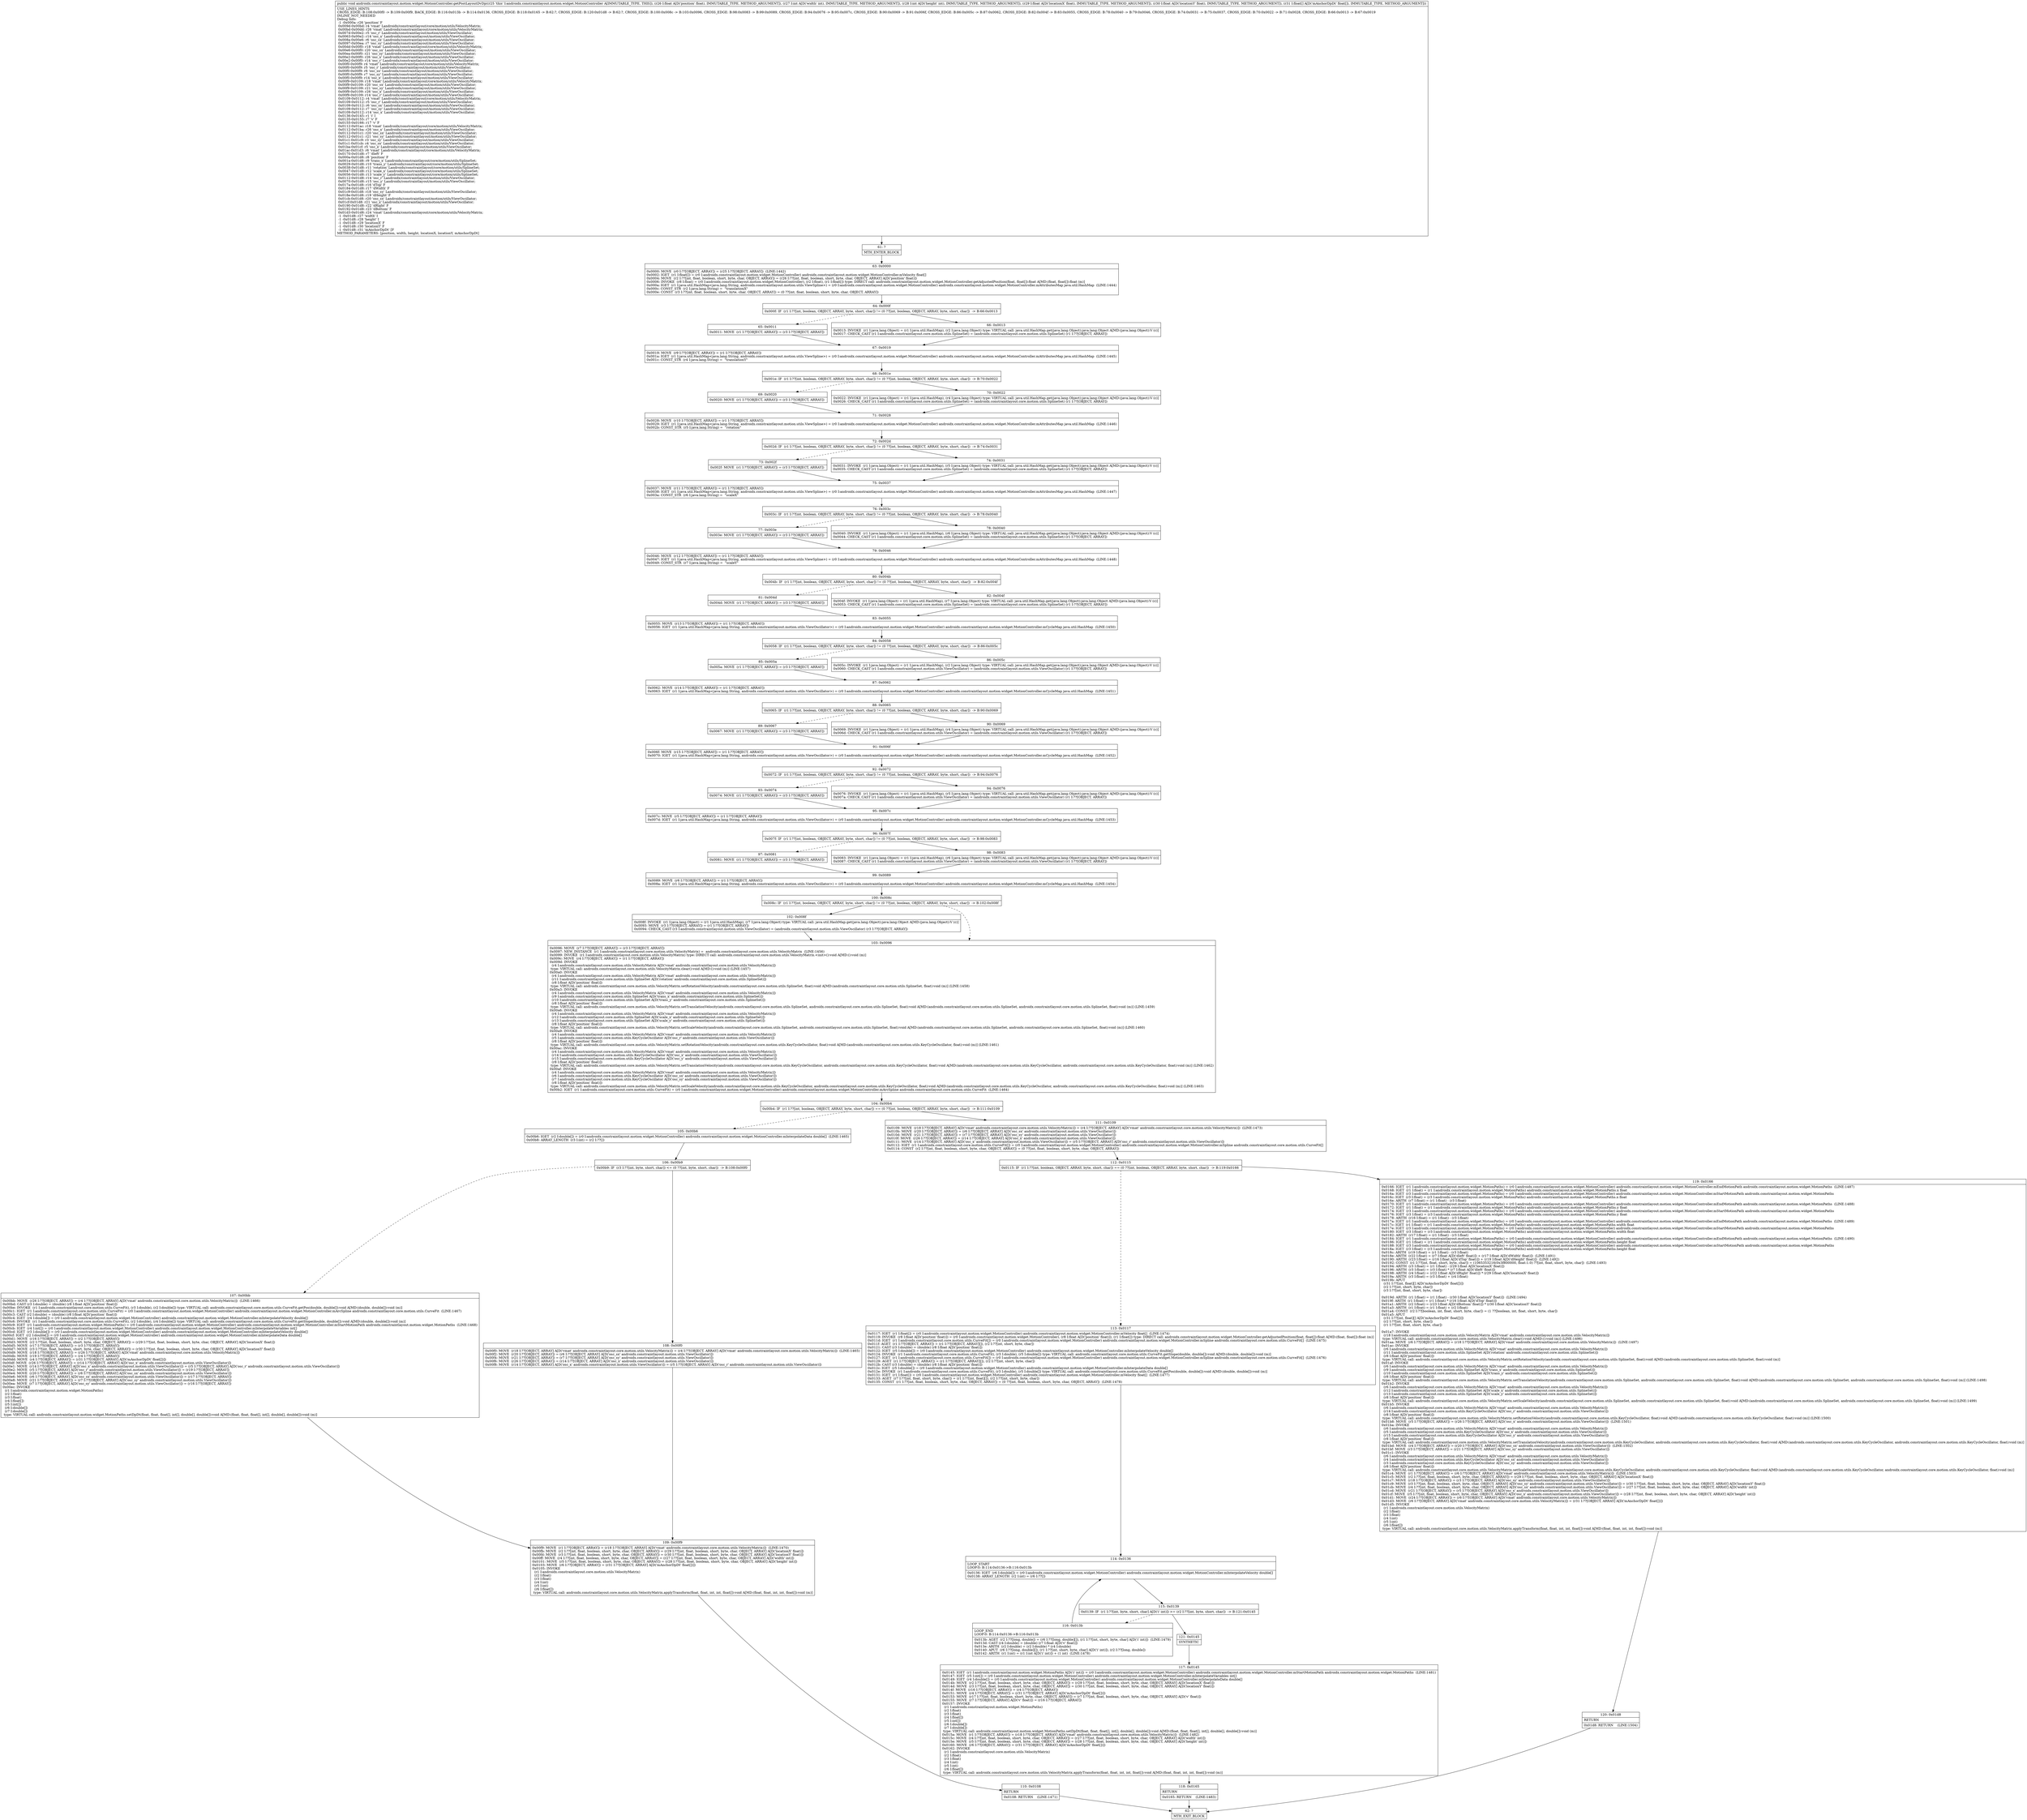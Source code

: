 digraph "CFG forandroidx.constraintlayout.motion.widget.MotionController.getPostLayoutDvDp(FIIFF[F)V" {
Node_61 [shape=record,label="{61\:\ ?|MTH_ENTER_BLOCK\l}"];
Node_63 [shape=record,label="{63\:\ 0x0000|0x0000: MOVE  (r0 I:??[OBJECT, ARRAY]) = (r25 I:??[OBJECT, ARRAY])  (LINE:1442)\l0x0002: IGET  (r1 I:float[]) = (r0 I:androidx.constraintlayout.motion.widget.MotionController) androidx.constraintlayout.motion.widget.MotionController.mVelocity float[] \l0x0004: MOVE  (r2 I:??[int, float, boolean, short, byte, char, OBJECT, ARRAY]) = (r26 I:??[int, float, boolean, short, byte, char, OBJECT, ARRAY] A[D('position' float)]) \l0x0006: INVOKE  (r8 I:float) = (r0 I:androidx.constraintlayout.motion.widget.MotionController), (r2 I:float), (r1 I:float[]) type: DIRECT call: androidx.constraintlayout.motion.widget.MotionController.getAdjustedPosition(float, float[]):float A[MD:(float, float[]):float (m)]\l0x000a: IGET  (r1 I:java.util.HashMap\<java.lang.String, androidx.constraintlayout.motion.utils.ViewSpline\>) = (r0 I:androidx.constraintlayout.motion.widget.MotionController) androidx.constraintlayout.motion.widget.MotionController.mAttributesMap java.util.HashMap  (LINE:1444)\l0x000c: CONST_STR  (r2 I:java.lang.String) =  \"translationX\" \l0x000e: CONST  (r3 I:??[int, float, boolean, short, byte, char, OBJECT, ARRAY]) = (0 ??[int, float, boolean, short, byte, char, OBJECT, ARRAY]) \l}"];
Node_64 [shape=record,label="{64\:\ 0x000f|0x000f: IF  (r1 I:??[int, boolean, OBJECT, ARRAY, byte, short, char]) != (0 ??[int, boolean, OBJECT, ARRAY, byte, short, char])  \-\> B:66:0x0013 \l}"];
Node_65 [shape=record,label="{65\:\ 0x0011|0x0011: MOVE  (r1 I:??[OBJECT, ARRAY]) = (r3 I:??[OBJECT, ARRAY]) \l}"];
Node_67 [shape=record,label="{67\:\ 0x0019|0x0019: MOVE  (r9 I:??[OBJECT, ARRAY]) = (r1 I:??[OBJECT, ARRAY]) \l0x001a: IGET  (r1 I:java.util.HashMap\<java.lang.String, androidx.constraintlayout.motion.utils.ViewSpline\>) = (r0 I:androidx.constraintlayout.motion.widget.MotionController) androidx.constraintlayout.motion.widget.MotionController.mAttributesMap java.util.HashMap  (LINE:1445)\l0x001c: CONST_STR  (r4 I:java.lang.String) =  \"translationY\" \l}"];
Node_68 [shape=record,label="{68\:\ 0x001e|0x001e: IF  (r1 I:??[int, boolean, OBJECT, ARRAY, byte, short, char]) != (0 ??[int, boolean, OBJECT, ARRAY, byte, short, char])  \-\> B:70:0x0022 \l}"];
Node_69 [shape=record,label="{69\:\ 0x0020|0x0020: MOVE  (r1 I:??[OBJECT, ARRAY]) = (r3 I:??[OBJECT, ARRAY]) \l}"];
Node_71 [shape=record,label="{71\:\ 0x0028|0x0028: MOVE  (r10 I:??[OBJECT, ARRAY]) = (r1 I:??[OBJECT, ARRAY]) \l0x0029: IGET  (r1 I:java.util.HashMap\<java.lang.String, androidx.constraintlayout.motion.utils.ViewSpline\>) = (r0 I:androidx.constraintlayout.motion.widget.MotionController) androidx.constraintlayout.motion.widget.MotionController.mAttributesMap java.util.HashMap  (LINE:1446)\l0x002b: CONST_STR  (r5 I:java.lang.String) =  \"rotation\" \l}"];
Node_72 [shape=record,label="{72\:\ 0x002d|0x002d: IF  (r1 I:??[int, boolean, OBJECT, ARRAY, byte, short, char]) != (0 ??[int, boolean, OBJECT, ARRAY, byte, short, char])  \-\> B:74:0x0031 \l}"];
Node_73 [shape=record,label="{73\:\ 0x002f|0x002f: MOVE  (r1 I:??[OBJECT, ARRAY]) = (r3 I:??[OBJECT, ARRAY]) \l}"];
Node_75 [shape=record,label="{75\:\ 0x0037|0x0037: MOVE  (r11 I:??[OBJECT, ARRAY]) = (r1 I:??[OBJECT, ARRAY]) \l0x0038: IGET  (r1 I:java.util.HashMap\<java.lang.String, androidx.constraintlayout.motion.utils.ViewSpline\>) = (r0 I:androidx.constraintlayout.motion.widget.MotionController) androidx.constraintlayout.motion.widget.MotionController.mAttributesMap java.util.HashMap  (LINE:1447)\l0x003a: CONST_STR  (r6 I:java.lang.String) =  \"scaleX\" \l}"];
Node_76 [shape=record,label="{76\:\ 0x003c|0x003c: IF  (r1 I:??[int, boolean, OBJECT, ARRAY, byte, short, char]) != (0 ??[int, boolean, OBJECT, ARRAY, byte, short, char])  \-\> B:78:0x0040 \l}"];
Node_77 [shape=record,label="{77\:\ 0x003e|0x003e: MOVE  (r1 I:??[OBJECT, ARRAY]) = (r3 I:??[OBJECT, ARRAY]) \l}"];
Node_79 [shape=record,label="{79\:\ 0x0046|0x0046: MOVE  (r12 I:??[OBJECT, ARRAY]) = (r1 I:??[OBJECT, ARRAY]) \l0x0047: IGET  (r1 I:java.util.HashMap\<java.lang.String, androidx.constraintlayout.motion.utils.ViewSpline\>) = (r0 I:androidx.constraintlayout.motion.widget.MotionController) androidx.constraintlayout.motion.widget.MotionController.mAttributesMap java.util.HashMap  (LINE:1448)\l0x0049: CONST_STR  (r7 I:java.lang.String) =  \"scaleY\" \l}"];
Node_80 [shape=record,label="{80\:\ 0x004b|0x004b: IF  (r1 I:??[int, boolean, OBJECT, ARRAY, byte, short, char]) != (0 ??[int, boolean, OBJECT, ARRAY, byte, short, char])  \-\> B:82:0x004f \l}"];
Node_81 [shape=record,label="{81\:\ 0x004d|0x004d: MOVE  (r1 I:??[OBJECT, ARRAY]) = (r3 I:??[OBJECT, ARRAY]) \l}"];
Node_83 [shape=record,label="{83\:\ 0x0055|0x0055: MOVE  (r13 I:??[OBJECT, ARRAY]) = (r1 I:??[OBJECT, ARRAY]) \l0x0056: IGET  (r1 I:java.util.HashMap\<java.lang.String, androidx.constraintlayout.motion.utils.ViewOscillator\>) = (r0 I:androidx.constraintlayout.motion.widget.MotionController) androidx.constraintlayout.motion.widget.MotionController.mCycleMap java.util.HashMap  (LINE:1450)\l}"];
Node_84 [shape=record,label="{84\:\ 0x0058|0x0058: IF  (r1 I:??[int, boolean, OBJECT, ARRAY, byte, short, char]) != (0 ??[int, boolean, OBJECT, ARRAY, byte, short, char])  \-\> B:86:0x005c \l}"];
Node_85 [shape=record,label="{85\:\ 0x005a|0x005a: MOVE  (r1 I:??[OBJECT, ARRAY]) = (r3 I:??[OBJECT, ARRAY]) \l}"];
Node_87 [shape=record,label="{87\:\ 0x0062|0x0062: MOVE  (r14 I:??[OBJECT, ARRAY]) = (r1 I:??[OBJECT, ARRAY]) \l0x0063: IGET  (r1 I:java.util.HashMap\<java.lang.String, androidx.constraintlayout.motion.utils.ViewOscillator\>) = (r0 I:androidx.constraintlayout.motion.widget.MotionController) androidx.constraintlayout.motion.widget.MotionController.mCycleMap java.util.HashMap  (LINE:1451)\l}"];
Node_88 [shape=record,label="{88\:\ 0x0065|0x0065: IF  (r1 I:??[int, boolean, OBJECT, ARRAY, byte, short, char]) != (0 ??[int, boolean, OBJECT, ARRAY, byte, short, char])  \-\> B:90:0x0069 \l}"];
Node_89 [shape=record,label="{89\:\ 0x0067|0x0067: MOVE  (r1 I:??[OBJECT, ARRAY]) = (r3 I:??[OBJECT, ARRAY]) \l}"];
Node_91 [shape=record,label="{91\:\ 0x006f|0x006f: MOVE  (r15 I:??[OBJECT, ARRAY]) = (r1 I:??[OBJECT, ARRAY]) \l0x0070: IGET  (r1 I:java.util.HashMap\<java.lang.String, androidx.constraintlayout.motion.utils.ViewOscillator\>) = (r0 I:androidx.constraintlayout.motion.widget.MotionController) androidx.constraintlayout.motion.widget.MotionController.mCycleMap java.util.HashMap  (LINE:1452)\l}"];
Node_92 [shape=record,label="{92\:\ 0x0072|0x0072: IF  (r1 I:??[int, boolean, OBJECT, ARRAY, byte, short, char]) != (0 ??[int, boolean, OBJECT, ARRAY, byte, short, char])  \-\> B:94:0x0076 \l}"];
Node_93 [shape=record,label="{93\:\ 0x0074|0x0074: MOVE  (r1 I:??[OBJECT, ARRAY]) = (r3 I:??[OBJECT, ARRAY]) \l}"];
Node_95 [shape=record,label="{95\:\ 0x007c|0x007c: MOVE  (r5 I:??[OBJECT, ARRAY]) = (r1 I:??[OBJECT, ARRAY]) \l0x007d: IGET  (r1 I:java.util.HashMap\<java.lang.String, androidx.constraintlayout.motion.utils.ViewOscillator\>) = (r0 I:androidx.constraintlayout.motion.widget.MotionController) androidx.constraintlayout.motion.widget.MotionController.mCycleMap java.util.HashMap  (LINE:1453)\l}"];
Node_96 [shape=record,label="{96\:\ 0x007f|0x007f: IF  (r1 I:??[int, boolean, OBJECT, ARRAY, byte, short, char]) != (0 ??[int, boolean, OBJECT, ARRAY, byte, short, char])  \-\> B:98:0x0083 \l}"];
Node_97 [shape=record,label="{97\:\ 0x0081|0x0081: MOVE  (r1 I:??[OBJECT, ARRAY]) = (r3 I:??[OBJECT, ARRAY]) \l}"];
Node_99 [shape=record,label="{99\:\ 0x0089|0x0089: MOVE  (r6 I:??[OBJECT, ARRAY]) = (r1 I:??[OBJECT, ARRAY]) \l0x008a: IGET  (r1 I:java.util.HashMap\<java.lang.String, androidx.constraintlayout.motion.utils.ViewOscillator\>) = (r0 I:androidx.constraintlayout.motion.widget.MotionController) androidx.constraintlayout.motion.widget.MotionController.mCycleMap java.util.HashMap  (LINE:1454)\l}"];
Node_100 [shape=record,label="{100\:\ 0x008c|0x008c: IF  (r1 I:??[int, boolean, OBJECT, ARRAY, byte, short, char]) != (0 ??[int, boolean, OBJECT, ARRAY, byte, short, char])  \-\> B:102:0x008f \l}"];
Node_102 [shape=record,label="{102\:\ 0x008f|0x008f: INVOKE  (r1 I:java.lang.Object) = (r1 I:java.util.HashMap), (r7 I:java.lang.Object) type: VIRTUAL call: java.util.HashMap.get(java.lang.Object):java.lang.Object A[MD:(java.lang.Object):V (c)]\l0x0093: MOVE  (r3 I:??[OBJECT, ARRAY]) = (r1 I:??[OBJECT, ARRAY]) \l0x0094: CHECK_CAST (r3 I:androidx.constraintlayout.motion.utils.ViewOscillator) = (androidx.constraintlayout.motion.utils.ViewOscillator) (r3 I:??[OBJECT, ARRAY]) \l}"];
Node_103 [shape=record,label="{103\:\ 0x0096|0x0096: MOVE  (r7 I:??[OBJECT, ARRAY]) = (r3 I:??[OBJECT, ARRAY]) \l0x0097: NEW_INSTANCE  (r1 I:androidx.constraintlayout.core.motion.utils.VelocityMatrix) =  androidx.constraintlayout.core.motion.utils.VelocityMatrix  (LINE:1456)\l0x0099: INVOKE  (r1 I:androidx.constraintlayout.core.motion.utils.VelocityMatrix) type: DIRECT call: androidx.constraintlayout.core.motion.utils.VelocityMatrix.\<init\>():void A[MD:():void (m)]\l0x009c: MOVE  (r4 I:??[OBJECT, ARRAY]) = (r1 I:??[OBJECT, ARRAY]) \l0x009d: INVOKE  \l  (r4 I:androidx.constraintlayout.core.motion.utils.VelocityMatrix A[D('vmat' androidx.constraintlayout.core.motion.utils.VelocityMatrix)])\l type: VIRTUAL call: androidx.constraintlayout.core.motion.utils.VelocityMatrix.clear():void A[MD:():void (m)] (LINE:1457)\l0x00a0: INVOKE  \l  (r4 I:androidx.constraintlayout.core.motion.utils.VelocityMatrix A[D('vmat' androidx.constraintlayout.core.motion.utils.VelocityMatrix)])\l  (r11 I:androidx.constraintlayout.core.motion.utils.SplineSet A[D('rotation' androidx.constraintlayout.core.motion.utils.SplineSet)])\l  (r8 I:float A[D('position' float)])\l type: VIRTUAL call: androidx.constraintlayout.core.motion.utils.VelocityMatrix.setRotationVelocity(androidx.constraintlayout.core.motion.utils.SplineSet, float):void A[MD:(androidx.constraintlayout.core.motion.utils.SplineSet, float):void (m)] (LINE:1458)\l0x00a3: INVOKE  \l  (r4 I:androidx.constraintlayout.core.motion.utils.VelocityMatrix A[D('vmat' androidx.constraintlayout.core.motion.utils.VelocityMatrix)])\l  (r9 I:androidx.constraintlayout.core.motion.utils.SplineSet A[D('trans_x' androidx.constraintlayout.core.motion.utils.SplineSet)])\l  (r10 I:androidx.constraintlayout.core.motion.utils.SplineSet A[D('trans_y' androidx.constraintlayout.core.motion.utils.SplineSet)])\l  (r8 I:float A[D('position' float)])\l type: VIRTUAL call: androidx.constraintlayout.core.motion.utils.VelocityMatrix.setTranslationVelocity(androidx.constraintlayout.core.motion.utils.SplineSet, androidx.constraintlayout.core.motion.utils.SplineSet, float):void A[MD:(androidx.constraintlayout.core.motion.utils.SplineSet, androidx.constraintlayout.core.motion.utils.SplineSet, float):void (m)] (LINE:1459)\l0x00a6: INVOKE  \l  (r4 I:androidx.constraintlayout.core.motion.utils.VelocityMatrix A[D('vmat' androidx.constraintlayout.core.motion.utils.VelocityMatrix)])\l  (r12 I:androidx.constraintlayout.core.motion.utils.SplineSet A[D('scale_x' androidx.constraintlayout.core.motion.utils.SplineSet)])\l  (r13 I:androidx.constraintlayout.core.motion.utils.SplineSet A[D('scale_y' androidx.constraintlayout.core.motion.utils.SplineSet)])\l  (r8 I:float A[D('position' float)])\l type: VIRTUAL call: androidx.constraintlayout.core.motion.utils.VelocityMatrix.setScaleVelocity(androidx.constraintlayout.core.motion.utils.SplineSet, androidx.constraintlayout.core.motion.utils.SplineSet, float):void A[MD:(androidx.constraintlayout.core.motion.utils.SplineSet, androidx.constraintlayout.core.motion.utils.SplineSet, float):void (m)] (LINE:1460)\l0x00a9: INVOKE  \l  (r4 I:androidx.constraintlayout.core.motion.utils.VelocityMatrix A[D('vmat' androidx.constraintlayout.core.motion.utils.VelocityMatrix)])\l  (r5 I:androidx.constraintlayout.core.motion.utils.KeyCycleOscillator A[D('osc_r' androidx.constraintlayout.motion.utils.ViewOscillator)])\l  (r8 I:float A[D('position' float)])\l type: VIRTUAL call: androidx.constraintlayout.core.motion.utils.VelocityMatrix.setRotationVelocity(androidx.constraintlayout.core.motion.utils.KeyCycleOscillator, float):void A[MD:(androidx.constraintlayout.core.motion.utils.KeyCycleOscillator, float):void (m)] (LINE:1461)\l0x00ac: INVOKE  \l  (r4 I:androidx.constraintlayout.core.motion.utils.VelocityMatrix A[D('vmat' androidx.constraintlayout.core.motion.utils.VelocityMatrix)])\l  (r14 I:androidx.constraintlayout.core.motion.utils.KeyCycleOscillator A[D('osc_x' androidx.constraintlayout.motion.utils.ViewOscillator)])\l  (r15 I:androidx.constraintlayout.core.motion.utils.KeyCycleOscillator A[D('osc_y' androidx.constraintlayout.motion.utils.ViewOscillator)])\l  (r8 I:float A[D('position' float)])\l type: VIRTUAL call: androidx.constraintlayout.core.motion.utils.VelocityMatrix.setTranslationVelocity(androidx.constraintlayout.core.motion.utils.KeyCycleOscillator, androidx.constraintlayout.core.motion.utils.KeyCycleOscillator, float):void A[MD:(androidx.constraintlayout.core.motion.utils.KeyCycleOscillator, androidx.constraintlayout.core.motion.utils.KeyCycleOscillator, float):void (m)] (LINE:1462)\l0x00af: INVOKE  \l  (r4 I:androidx.constraintlayout.core.motion.utils.VelocityMatrix A[D('vmat' androidx.constraintlayout.core.motion.utils.VelocityMatrix)])\l  (r6 I:androidx.constraintlayout.core.motion.utils.KeyCycleOscillator A[D('osc_sx' androidx.constraintlayout.motion.utils.ViewOscillator)])\l  (r7 I:androidx.constraintlayout.core.motion.utils.KeyCycleOscillator A[D('osc_sy' androidx.constraintlayout.motion.utils.ViewOscillator)])\l  (r8 I:float A[D('position' float)])\l type: VIRTUAL call: androidx.constraintlayout.core.motion.utils.VelocityMatrix.setScaleVelocity(androidx.constraintlayout.core.motion.utils.KeyCycleOscillator, androidx.constraintlayout.core.motion.utils.KeyCycleOscillator, float):void A[MD:(androidx.constraintlayout.core.motion.utils.KeyCycleOscillator, androidx.constraintlayout.core.motion.utils.KeyCycleOscillator, float):void (m)] (LINE:1463)\l0x00b2: IGET  (r1 I:androidx.constraintlayout.core.motion.utils.CurveFit) = (r0 I:androidx.constraintlayout.motion.widget.MotionController) androidx.constraintlayout.motion.widget.MotionController.mArcSpline androidx.constraintlayout.core.motion.utils.CurveFit  (LINE:1464)\l}"];
Node_104 [shape=record,label="{104\:\ 0x00b4|0x00b4: IF  (r1 I:??[int, boolean, OBJECT, ARRAY, byte, short, char]) == (0 ??[int, boolean, OBJECT, ARRAY, byte, short, char])  \-\> B:111:0x0109 \l}"];
Node_105 [shape=record,label="{105\:\ 0x00b6|0x00b6: IGET  (r2 I:double[]) = (r0 I:androidx.constraintlayout.motion.widget.MotionController) androidx.constraintlayout.motion.widget.MotionController.mInterpolateData double[]  (LINE:1465)\l0x00b8: ARRAY_LENGTH  (r3 I:int) = (r2 I:??[]) \l}"];
Node_106 [shape=record,label="{106\:\ 0x00b9|0x00b9: IF  (r3 I:??[int, byte, short, char]) \<= (0 ??[int, byte, short, char])  \-\> B:108:0x00f0 \l}"];
Node_107 [shape=record,label="{107\:\ 0x00bb|0x00bb: MOVE  (r26 I:??[OBJECT, ARRAY]) = (r4 I:??[OBJECT, ARRAY] A[D('vmat' androidx.constraintlayout.core.motion.utils.VelocityMatrix)])  (LINE:1466)\l0x00bd: CAST (r3 I:double) = (double) (r8 I:float A[D('position' float)]) \l0x00be: INVOKE  (r1 I:androidx.constraintlayout.core.motion.utils.CurveFit), (r3 I:double), (r2 I:double[]) type: VIRTUAL call: androidx.constraintlayout.core.motion.utils.CurveFit.getPos(double, double[]):void A[MD:(double, double[]):void (m)]\l0x00c1: IGET  (r1 I:androidx.constraintlayout.core.motion.utils.CurveFit) = (r0 I:androidx.constraintlayout.motion.widget.MotionController) androidx.constraintlayout.motion.widget.MotionController.mArcSpline androidx.constraintlayout.core.motion.utils.CurveFit  (LINE:1467)\l0x00c3: CAST (r2 I:double) = (double) (r8 I:float A[D('position' float)]) \l0x00c4: IGET  (r4 I:double[]) = (r0 I:androidx.constraintlayout.motion.widget.MotionController) androidx.constraintlayout.motion.widget.MotionController.mInterpolateVelocity double[] \l0x00c6: INVOKE  (r1 I:androidx.constraintlayout.core.motion.utils.CurveFit), (r2 I:double), (r4 I:double[]) type: VIRTUAL call: androidx.constraintlayout.core.motion.utils.CurveFit.getSlope(double, double[]):void A[MD:(double, double[]):void (m)]\l0x00c9: IGET  (r1 I:androidx.constraintlayout.motion.widget.MotionPaths) = (r0 I:androidx.constraintlayout.motion.widget.MotionController) androidx.constraintlayout.motion.widget.MotionController.mStartMotionPath androidx.constraintlayout.motion.widget.MotionPaths  (LINE:1468)\l0x00cb: IGET  (r4 I:int[]) = (r0 I:androidx.constraintlayout.motion.widget.MotionController) androidx.constraintlayout.motion.widget.MotionController.mInterpolateVariables int[] \l0x00cd: IGET  (r3 I:double[]) = (r0 I:androidx.constraintlayout.motion.widget.MotionController) androidx.constraintlayout.motion.widget.MotionController.mInterpolateVelocity double[] \l0x00cf: IGET  (r2 I:double[]) = (r0 I:androidx.constraintlayout.motion.widget.MotionController) androidx.constraintlayout.motion.widget.MotionController.mInterpolateData double[] \l0x00d1: MOVE  (r16 I:??[OBJECT, ARRAY]) = (r2 I:??[OBJECT, ARRAY]) \l0x00d3: MOVE  (r2 I:??[int, float, boolean, short, byte, char, OBJECT, ARRAY]) = (r29 I:??[int, float, boolean, short, byte, char, OBJECT, ARRAY] A[D('locationX' float)]) \l0x00d5: MOVE  (r17 I:??[OBJECT, ARRAY]) = (r3 I:??[OBJECT, ARRAY]) \l0x00d7: MOVE  (r3 I:??[int, float, boolean, short, byte, char, OBJECT, ARRAY]) = (r30 I:??[int, float, boolean, short, byte, char, OBJECT, ARRAY] A[D('locationY' float)]) \l0x00d9: MOVE  (r18 I:??[OBJECT, ARRAY]) = (r26 I:??[OBJECT, ARRAY] A[D('vmat' androidx.constraintlayout.core.motion.utils.VelocityMatrix)]) \l0x00db: MOVE  (r19 I:??[OBJECT, ARRAY]) = (r4 I:??[OBJECT, ARRAY]) \l0x00dd: MOVE  (r4 I:??[OBJECT, ARRAY]) = (r31 I:??[OBJECT, ARRAY] A[D('mAnchorDpDt' float[])]) \l0x00df: MOVE  (r26 I:??[OBJECT, ARRAY]) = (r14 I:??[OBJECT, ARRAY] A[D('osc_x' androidx.constraintlayout.motion.utils.ViewOscillator)]) \l0x00e1: MOVE  (r14 I:??[OBJECT, ARRAY] A[D('osc_x' androidx.constraintlayout.motion.utils.ViewOscillator)]) = (r5 I:??[OBJECT, ARRAY] A[D('osc_r' androidx.constraintlayout.motion.utils.ViewOscillator)]) \l0x00e2: MOVE  (r5 I:??[OBJECT, ARRAY] A[D('osc_r' androidx.constraintlayout.motion.utils.ViewOscillator)]) = (r19 I:??[OBJECT, ARRAY]) \l0x00e4: MOVE  (r20 I:??[OBJECT, ARRAY]) = (r6 I:??[OBJECT, ARRAY] A[D('osc_sx' androidx.constraintlayout.motion.utils.ViewOscillator)]) \l0x00e6: MOVE  (r6 I:??[OBJECT, ARRAY] A[D('osc_sx' androidx.constraintlayout.motion.utils.ViewOscillator)]) = (r17 I:??[OBJECT, ARRAY]) \l0x00e8: MOVE  (r21 I:??[OBJECT, ARRAY]) = (r7 I:??[OBJECT, ARRAY] A[D('osc_sy' androidx.constraintlayout.motion.utils.ViewOscillator)]) \l0x00ea: MOVE  (r7 I:??[OBJECT, ARRAY] A[D('osc_sy' androidx.constraintlayout.motion.utils.ViewOscillator)]) = (r16 I:??[OBJECT, ARRAY]) \l0x00ec: INVOKE  \l  (r1 I:androidx.constraintlayout.motion.widget.MotionPaths)\l  (r2 I:float)\l  (r3 I:float)\l  (r4 I:float[])\l  (r5 I:int[])\l  (r6 I:double[])\l  (r7 I:double[])\l type: VIRTUAL call: androidx.constraintlayout.motion.widget.MotionPaths.setDpDt(float, float, float[], int[], double[], double[]):void A[MD:(float, float, float[], int[], double[], double[]):void (m)]\l}"];
Node_109 [shape=record,label="{109\:\ 0x00f9|0x00f9: MOVE  (r1 I:??[OBJECT, ARRAY]) = (r18 I:??[OBJECT, ARRAY] A[D('vmat' androidx.constraintlayout.core.motion.utils.VelocityMatrix)])  (LINE:1470)\l0x00fb: MOVE  (r2 I:??[int, float, boolean, short, byte, char, OBJECT, ARRAY]) = (r29 I:??[int, float, boolean, short, byte, char, OBJECT, ARRAY] A[D('locationX' float)]) \l0x00fd: MOVE  (r3 I:??[int, float, boolean, short, byte, char, OBJECT, ARRAY]) = (r30 I:??[int, float, boolean, short, byte, char, OBJECT, ARRAY] A[D('locationY' float)]) \l0x00ff: MOVE  (r4 I:??[int, float, boolean, short, byte, char, OBJECT, ARRAY]) = (r27 I:??[int, float, boolean, short, byte, char, OBJECT, ARRAY] A[D('width' int)]) \l0x0101: MOVE  (r5 I:??[int, float, boolean, short, byte, char, OBJECT, ARRAY]) = (r28 I:??[int, float, boolean, short, byte, char, OBJECT, ARRAY] A[D('height' int)]) \l0x0103: MOVE  (r6 I:??[OBJECT, ARRAY]) = (r31 I:??[OBJECT, ARRAY] A[D('mAnchorDpDt' float[])]) \l0x0105: INVOKE  \l  (r1 I:androidx.constraintlayout.core.motion.utils.VelocityMatrix)\l  (r2 I:float)\l  (r3 I:float)\l  (r4 I:int)\l  (r5 I:int)\l  (r6 I:float[])\l type: VIRTUAL call: androidx.constraintlayout.core.motion.utils.VelocityMatrix.applyTransform(float, float, int, int, float[]):void A[MD:(float, float, int, int, float[]):void (m)]\l}"];
Node_110 [shape=record,label="{110\:\ 0x0108|RETURN\l|0x0108: RETURN    (LINE:1471)\l}"];
Node_62 [shape=record,label="{62\:\ ?|MTH_EXIT_BLOCK\l}"];
Node_108 [shape=record,label="{108\:\ 0x00f0|0x00f0: MOVE  (r18 I:??[OBJECT, ARRAY] A[D('vmat' androidx.constraintlayout.core.motion.utils.VelocityMatrix)]) = (r4 I:??[OBJECT, ARRAY] A[D('vmat' androidx.constraintlayout.core.motion.utils.VelocityMatrix)])  (LINE:1465)\l0x00f2: MOVE  (r20 I:??[OBJECT, ARRAY]) = (r6 I:??[OBJECT, ARRAY] A[D('osc_sx' androidx.constraintlayout.motion.utils.ViewOscillator)]) \l0x00f4: MOVE  (r21 I:??[OBJECT, ARRAY]) = (r7 I:??[OBJECT, ARRAY] A[D('osc_sy' androidx.constraintlayout.motion.utils.ViewOscillator)]) \l0x00f6: MOVE  (r26 I:??[OBJECT, ARRAY]) = (r14 I:??[OBJECT, ARRAY] A[D('osc_x' androidx.constraintlayout.motion.utils.ViewOscillator)]) \l0x00f8: MOVE  (r14 I:??[OBJECT, ARRAY] A[D('osc_x' androidx.constraintlayout.motion.utils.ViewOscillator)]) = (r5 I:??[OBJECT, ARRAY] A[D('osc_r' androidx.constraintlayout.motion.utils.ViewOscillator)]) \l}"];
Node_111 [shape=record,label="{111\:\ 0x0109|0x0109: MOVE  (r18 I:??[OBJECT, ARRAY] A[D('vmat' androidx.constraintlayout.core.motion.utils.VelocityMatrix)]) = (r4 I:??[OBJECT, ARRAY] A[D('vmat' androidx.constraintlayout.core.motion.utils.VelocityMatrix)])  (LINE:1473)\l0x010b: MOVE  (r20 I:??[OBJECT, ARRAY]) = (r6 I:??[OBJECT, ARRAY] A[D('osc_sx' androidx.constraintlayout.motion.utils.ViewOscillator)]) \l0x010d: MOVE  (r21 I:??[OBJECT, ARRAY]) = (r7 I:??[OBJECT, ARRAY] A[D('osc_sy' androidx.constraintlayout.motion.utils.ViewOscillator)]) \l0x010f: MOVE  (r26 I:??[OBJECT, ARRAY]) = (r14 I:??[OBJECT, ARRAY] A[D('osc_x' androidx.constraintlayout.motion.utils.ViewOscillator)]) \l0x0111: MOVE  (r14 I:??[OBJECT, ARRAY] A[D('osc_x' androidx.constraintlayout.motion.utils.ViewOscillator)]) = (r5 I:??[OBJECT, ARRAY] A[D('osc_r' androidx.constraintlayout.motion.utils.ViewOscillator)]) \l0x0112: IGET  (r1 I:androidx.constraintlayout.core.motion.utils.CurveFit[]) = (r0 I:androidx.constraintlayout.motion.widget.MotionController) androidx.constraintlayout.motion.widget.MotionController.mSpline androidx.constraintlayout.core.motion.utils.CurveFit[] \l0x0114: CONST  (r2 I:??[int, float, boolean, short, byte, char, OBJECT, ARRAY]) = (0 ??[int, float, boolean, short, byte, char, OBJECT, ARRAY]) \l}"];
Node_112 [shape=record,label="{112\:\ 0x0115|0x0115: IF  (r1 I:??[int, boolean, OBJECT, ARRAY, byte, short, char]) == (0 ??[int, boolean, OBJECT, ARRAY, byte, short, char])  \-\> B:119:0x0166 \l}"];
Node_113 [shape=record,label="{113\:\ 0x0117|0x0117: IGET  (r1 I:float[]) = (r0 I:androidx.constraintlayout.motion.widget.MotionController) androidx.constraintlayout.motion.widget.MotionController.mVelocity float[]  (LINE:1474)\l0x0119: INVOKE  (r8 I:float A[D('position' float)]) = (r0 I:androidx.constraintlayout.motion.widget.MotionController), (r8 I:float A[D('position' float)]), (r1 I:float[]) type: DIRECT call: androidx.constraintlayout.motion.widget.MotionController.getAdjustedPosition(float, float[]):float A[MD:(float, float[]):float (m)]\l0x011d: IGET  (r1 I:androidx.constraintlayout.core.motion.utils.CurveFit[]) = (r0 I:androidx.constraintlayout.motion.widget.MotionController) androidx.constraintlayout.motion.widget.MotionController.mSpline androidx.constraintlayout.core.motion.utils.CurveFit[]  (LINE:1475)\l0x011f: AGET  (r1 I:??[OBJECT, ARRAY]) = (r1 I:??[OBJECT, ARRAY][]), (r2 I:??[int, short, byte, char]) \l0x0121: CAST (r3 I:double) = (double) (r8 I:float A[D('position' float)]) \l0x0122: IGET  (r5 I:double[]) = (r0 I:androidx.constraintlayout.motion.widget.MotionController) androidx.constraintlayout.motion.widget.MotionController.mInterpolateVelocity double[] \l0x0124: INVOKE  (r1 I:androidx.constraintlayout.core.motion.utils.CurveFit), (r3 I:double), (r5 I:double[]) type: VIRTUAL call: androidx.constraintlayout.core.motion.utils.CurveFit.getSlope(double, double[]):void A[MD:(double, double[]):void (m)]\l0x0127: IGET  (r1 I:androidx.constraintlayout.core.motion.utils.CurveFit[]) = (r0 I:androidx.constraintlayout.motion.widget.MotionController) androidx.constraintlayout.motion.widget.MotionController.mSpline androidx.constraintlayout.core.motion.utils.CurveFit[]  (LINE:1476)\l0x0129: AGET  (r1 I:??[OBJECT, ARRAY]) = (r1 I:??[OBJECT, ARRAY][]), (r2 I:??[int, short, byte, char]) \l0x012b: CAST (r3 I:double) = (double) (r8 I:float A[D('position' float)]) \l0x012c: IGET  (r5 I:double[]) = (r0 I:androidx.constraintlayout.motion.widget.MotionController) androidx.constraintlayout.motion.widget.MotionController.mInterpolateData double[] \l0x012e: INVOKE  (r1 I:androidx.constraintlayout.core.motion.utils.CurveFit), (r3 I:double), (r5 I:double[]) type: VIRTUAL call: androidx.constraintlayout.core.motion.utils.CurveFit.getPos(double, double[]):void A[MD:(double, double[]):void (m)]\l0x0131: IGET  (r1 I:float[]) = (r0 I:androidx.constraintlayout.motion.widget.MotionController) androidx.constraintlayout.motion.widget.MotionController.mVelocity float[]  (LINE:1477)\l0x0133: AGET  (r7 I:??[int, float, short, byte, char]) = (r1 I:??[int, float][]), (r2 I:??[int, short, byte, char]) \l0x0135: CONST  (r1 I:??[int, float, boolean, short, byte, char, OBJECT, ARRAY]) = (0 ??[int, float, boolean, short, byte, char, OBJECT, ARRAY])  (LINE:1478)\l}"];
Node_114 [shape=record,label="{114\:\ 0x0136|LOOP_START\lLOOP:0: B:114:0x0136\-\>B:116:0x013b\l|0x0136: IGET  (r6 I:double[]) = (r0 I:androidx.constraintlayout.motion.widget.MotionController) androidx.constraintlayout.motion.widget.MotionController.mInterpolateVelocity double[] \l0x0138: ARRAY_LENGTH  (r2 I:int) = (r6 I:??[]) \l}"];
Node_115 [shape=record,label="{115\:\ 0x0139|0x0139: IF  (r1 I:??[int, byte, short, char] A[D('i' int)]) \>= (r2 I:??[int, byte, short, char])  \-\> B:121:0x0145 \l}"];
Node_116 [shape=record,label="{116\:\ 0x013b|LOOP_END\lLOOP:0: B:114:0x0136\-\>B:116:0x013b\l|0x013b: AGET  (r2 I:??[long, double]) = (r6 I:??[long, double][]), (r1 I:??[int, short, byte, char] A[D('i' int)])  (LINE:1479)\l0x013d: CAST (r4 I:double) = (double) (r7 I:float A[D('v' float)]) \l0x013e: ARITH  (r2 I:double) = (r2 I:double) * (r4 I:double) \l0x0140: APUT  (r6 I:??[long, double][]), (r1 I:??[int, short, byte, char] A[D('i' int)]), (r2 I:??[long, double]) \l0x0142: ARITH  (r1 I:int) = (r1 I:int A[D('i' int)]) + (1 int)  (LINE:1478)\l}"];
Node_121 [shape=record,label="{121\:\ 0x0145|SYNTHETIC\l}"];
Node_117 [shape=record,label="{117\:\ 0x0145|0x0145: IGET  (r1 I:androidx.constraintlayout.motion.widget.MotionPaths A[D('i' int)]) = (r0 I:androidx.constraintlayout.motion.widget.MotionController) androidx.constraintlayout.motion.widget.MotionController.mStartMotionPath androidx.constraintlayout.motion.widget.MotionPaths  (LINE:1481)\l0x0147: IGET  (r5 I:int[]) = (r0 I:androidx.constraintlayout.motion.widget.MotionController) androidx.constraintlayout.motion.widget.MotionController.mInterpolateVariables int[] \l0x0149: IGET  (r4 I:double[]) = (r0 I:androidx.constraintlayout.motion.widget.MotionController) androidx.constraintlayout.motion.widget.MotionController.mInterpolateData double[] \l0x014b: MOVE  (r2 I:??[int, float, boolean, short, byte, char, OBJECT, ARRAY]) = (r29 I:??[int, float, boolean, short, byte, char, OBJECT, ARRAY] A[D('locationX' float)]) \l0x014d: MOVE  (r3 I:??[int, float, boolean, short, byte, char, OBJECT, ARRAY]) = (r30 I:??[int, float, boolean, short, byte, char, OBJECT, ARRAY] A[D('locationY' float)]) \l0x014f: MOVE  (r16 I:??[OBJECT, ARRAY]) = (r4 I:??[OBJECT, ARRAY]) \l0x0151: MOVE  (r4 I:??[OBJECT, ARRAY]) = (r31 I:??[OBJECT, ARRAY] A[D('mAnchorDpDt' float[])]) \l0x0153: MOVE  (r17 I:??[int, float, boolean, short, byte, char, OBJECT, ARRAY]) = (r7 I:??[int, float, boolean, short, byte, char, OBJECT, ARRAY] A[D('v' float)]) \l0x0155: MOVE  (r7 I:??[OBJECT, ARRAY] A[D('v' float)]) = (r16 I:??[OBJECT, ARRAY]) \l0x0157: INVOKE  \l  (r1 I:androidx.constraintlayout.motion.widget.MotionPaths)\l  (r2 I:float)\l  (r3 I:float)\l  (r4 I:float[])\l  (r5 I:int[])\l  (r6 I:double[])\l  (r7 I:double[])\l type: VIRTUAL call: androidx.constraintlayout.motion.widget.MotionPaths.setDpDt(float, float, float[], int[], double[], double[]):void A[MD:(float, float, float[], int[], double[], double[]):void (m)]\l0x015a: MOVE  (r1 I:??[OBJECT, ARRAY]) = (r18 I:??[OBJECT, ARRAY] A[D('vmat' androidx.constraintlayout.core.motion.utils.VelocityMatrix)])  (LINE:1482)\l0x015c: MOVE  (r4 I:??[int, float, boolean, short, byte, char, OBJECT, ARRAY]) = (r27 I:??[int, float, boolean, short, byte, char, OBJECT, ARRAY] A[D('width' int)]) \l0x015e: MOVE  (r5 I:??[int, float, boolean, short, byte, char, OBJECT, ARRAY]) = (r28 I:??[int, float, boolean, short, byte, char, OBJECT, ARRAY] A[D('height' int)]) \l0x0160: MOVE  (r6 I:??[OBJECT, ARRAY]) = (r31 I:??[OBJECT, ARRAY] A[D('mAnchorDpDt' float[])]) \l0x0162: INVOKE  \l  (r1 I:androidx.constraintlayout.core.motion.utils.VelocityMatrix)\l  (r2 I:float)\l  (r3 I:float)\l  (r4 I:int)\l  (r5 I:int)\l  (r6 I:float[])\l type: VIRTUAL call: androidx.constraintlayout.core.motion.utils.VelocityMatrix.applyTransform(float, float, int, int, float[]):void A[MD:(float, float, int, int, float[]):void (m)]\l}"];
Node_118 [shape=record,label="{118\:\ 0x0165|RETURN\l|0x0165: RETURN    (LINE:1483)\l}"];
Node_119 [shape=record,label="{119\:\ 0x0166|0x0166: IGET  (r1 I:androidx.constraintlayout.motion.widget.MotionPaths) = (r0 I:androidx.constraintlayout.motion.widget.MotionController) androidx.constraintlayout.motion.widget.MotionController.mEndMotionPath androidx.constraintlayout.motion.widget.MotionPaths  (LINE:1487)\l0x0168: IGET  (r1 I:float) = (r1 I:androidx.constraintlayout.motion.widget.MotionPaths) androidx.constraintlayout.motion.widget.MotionPaths.x float \l0x016a: IGET  (r3 I:androidx.constraintlayout.motion.widget.MotionPaths) = (r0 I:androidx.constraintlayout.motion.widget.MotionController) androidx.constraintlayout.motion.widget.MotionController.mStartMotionPath androidx.constraintlayout.motion.widget.MotionPaths \l0x016c: IGET  (r3 I:float) = (r3 I:androidx.constraintlayout.motion.widget.MotionPaths) androidx.constraintlayout.motion.widget.MotionPaths.x float \l0x016e: ARITH  (r7 I:float) = (r1 I:float) \- (r3 I:float) \l0x0170: IGET  (r1 I:androidx.constraintlayout.motion.widget.MotionPaths) = (r0 I:androidx.constraintlayout.motion.widget.MotionController) androidx.constraintlayout.motion.widget.MotionController.mEndMotionPath androidx.constraintlayout.motion.widget.MotionPaths  (LINE:1488)\l0x0172: IGET  (r1 I:float) = (r1 I:androidx.constraintlayout.motion.widget.MotionPaths) androidx.constraintlayout.motion.widget.MotionPaths.y float \l0x0174: IGET  (r3 I:androidx.constraintlayout.motion.widget.MotionPaths) = (r0 I:androidx.constraintlayout.motion.widget.MotionController) androidx.constraintlayout.motion.widget.MotionController.mStartMotionPath androidx.constraintlayout.motion.widget.MotionPaths \l0x0176: IGET  (r3 I:float) = (r3 I:androidx.constraintlayout.motion.widget.MotionPaths) androidx.constraintlayout.motion.widget.MotionPaths.y float \l0x0178: ARITH  (r16 I:float) = (r1 I:float) \- (r3 I:float) \l0x017a: IGET  (r1 I:androidx.constraintlayout.motion.widget.MotionPaths) = (r0 I:androidx.constraintlayout.motion.widget.MotionController) androidx.constraintlayout.motion.widget.MotionController.mEndMotionPath androidx.constraintlayout.motion.widget.MotionPaths  (LINE:1489)\l0x017c: IGET  (r1 I:float) = (r1 I:androidx.constraintlayout.motion.widget.MotionPaths) androidx.constraintlayout.motion.widget.MotionPaths.width float \l0x017e: IGET  (r3 I:androidx.constraintlayout.motion.widget.MotionPaths) = (r0 I:androidx.constraintlayout.motion.widget.MotionController) androidx.constraintlayout.motion.widget.MotionController.mStartMotionPath androidx.constraintlayout.motion.widget.MotionPaths \l0x0180: IGET  (r3 I:float) = (r3 I:androidx.constraintlayout.motion.widget.MotionPaths) androidx.constraintlayout.motion.widget.MotionPaths.width float \l0x0182: ARITH  (r17 I:float) = (r1 I:float) \- (r3 I:float) \l0x0184: IGET  (r1 I:androidx.constraintlayout.motion.widget.MotionPaths) = (r0 I:androidx.constraintlayout.motion.widget.MotionController) androidx.constraintlayout.motion.widget.MotionController.mEndMotionPath androidx.constraintlayout.motion.widget.MotionPaths  (LINE:1490)\l0x0186: IGET  (r1 I:float) = (r1 I:androidx.constraintlayout.motion.widget.MotionPaths) androidx.constraintlayout.motion.widget.MotionPaths.height float \l0x0188: IGET  (r3 I:androidx.constraintlayout.motion.widget.MotionPaths) = (r0 I:androidx.constraintlayout.motion.widget.MotionController) androidx.constraintlayout.motion.widget.MotionController.mStartMotionPath androidx.constraintlayout.motion.widget.MotionPaths \l0x018a: IGET  (r3 I:float) = (r3 I:androidx.constraintlayout.motion.widget.MotionPaths) androidx.constraintlayout.motion.widget.MotionPaths.height float \l0x018c: ARITH  (r19 I:float) = (r1 I:float) \- (r3 I:float) \l0x018e: ARITH  (r22 I:float) = (r7 I:float A[D('dleft' float)]) + (r17 I:float A[D('dWidth' float)])  (LINE:1491)\l0x0190: ARITH  (r23 I:float) = (r16 I:float A[D('dTop' float)]) + (r19 I:float A[D('dHeight' float)])  (LINE:1492)\l0x0192: CONST  (r1 I:??[int, float, short, byte, char]) = (1065353216(0x3f800000, float:1.0) ??[int, float, short, byte, char])  (LINE:1493)\l0x0194: ARITH  (r3 I:float) = (r1 I:float) \- (r29 I:float A[D('locationX' float)]) \l0x0196: ARITH  (r3 I:float) = (r3 I:float) * (r7 I:float A[D('dleft' float)]) \l0x0198: ARITH  (r4 I:float) = (r22 I:float A[D('dRight' float)]) * (r29 I:float A[D('locationX' float)]) \l0x019a: ARITH  (r3 I:float) = (r3 I:float) + (r4 I:float) \l0x019b: APUT  \l  (r31 I:??[int, float][] A[D('mAnchorDpDt' float[])])\l  (r2 I:??[int, short, byte, char])\l  (r3 I:??[int, float, short, byte, char])\l \l0x019d: ARITH  (r1 I:float) = (r1 I:float) \- (r30 I:float A[D('locationY' float)])  (LINE:1494)\l0x019f: ARITH  (r1 I:float) = (r1 I:float) * (r16 I:float A[D('dTop' float)]) \l0x01a1: ARITH  (r2 I:float) = (r23 I:float A[D('dBottom' float)]) * (r30 I:float A[D('locationY' float)]) \l0x01a3: ARITH  (r1 I:float) = (r1 I:float) + (r2 I:float) \l0x01a4: CONST  (r2 I:??[boolean, int, float, short, byte, char]) = (1 ??[boolean, int, float, short, byte, char]) \l0x01a5: APUT  \l  (r31 I:??[int, float][] A[D('mAnchorDpDt' float[])])\l  (r2 I:??[int, short, byte, char])\l  (r1 I:??[int, float, short, byte, char])\l \l0x01a7: INVOKE  \l  (r18 I:androidx.constraintlayout.core.motion.utils.VelocityMatrix A[D('vmat' androidx.constraintlayout.core.motion.utils.VelocityMatrix)])\l type: VIRTUAL call: androidx.constraintlayout.core.motion.utils.VelocityMatrix.clear():void A[MD:():void (m)] (LINE:1496)\l0x01aa: MOVE  (r6 I:??[OBJECT, ARRAY]) = (r18 I:??[OBJECT, ARRAY] A[D('vmat' androidx.constraintlayout.core.motion.utils.VelocityMatrix)])  (LINE:1497)\l0x01ac: INVOKE  \l  (r6 I:androidx.constraintlayout.core.motion.utils.VelocityMatrix A[D('vmat' androidx.constraintlayout.core.motion.utils.VelocityMatrix)])\l  (r11 I:androidx.constraintlayout.core.motion.utils.SplineSet A[D('rotation' androidx.constraintlayout.core.motion.utils.SplineSet)])\l  (r8 I:float A[D('position' float)])\l type: VIRTUAL call: androidx.constraintlayout.core.motion.utils.VelocityMatrix.setRotationVelocity(androidx.constraintlayout.core.motion.utils.SplineSet, float):void A[MD:(androidx.constraintlayout.core.motion.utils.SplineSet, float):void (m)]\l0x01af: INVOKE  \l  (r6 I:androidx.constraintlayout.core.motion.utils.VelocityMatrix A[D('vmat' androidx.constraintlayout.core.motion.utils.VelocityMatrix)])\l  (r9 I:androidx.constraintlayout.core.motion.utils.SplineSet A[D('trans_x' androidx.constraintlayout.core.motion.utils.SplineSet)])\l  (r10 I:androidx.constraintlayout.core.motion.utils.SplineSet A[D('trans_y' androidx.constraintlayout.core.motion.utils.SplineSet)])\l  (r8 I:float A[D('position' float)])\l type: VIRTUAL call: androidx.constraintlayout.core.motion.utils.VelocityMatrix.setTranslationVelocity(androidx.constraintlayout.core.motion.utils.SplineSet, androidx.constraintlayout.core.motion.utils.SplineSet, float):void A[MD:(androidx.constraintlayout.core.motion.utils.SplineSet, androidx.constraintlayout.core.motion.utils.SplineSet, float):void (m)] (LINE:1498)\l0x01b2: INVOKE  \l  (r6 I:androidx.constraintlayout.core.motion.utils.VelocityMatrix A[D('vmat' androidx.constraintlayout.core.motion.utils.VelocityMatrix)])\l  (r12 I:androidx.constraintlayout.core.motion.utils.SplineSet A[D('scale_x' androidx.constraintlayout.core.motion.utils.SplineSet)])\l  (r13 I:androidx.constraintlayout.core.motion.utils.SplineSet A[D('scale_y' androidx.constraintlayout.core.motion.utils.SplineSet)])\l  (r8 I:float A[D('position' float)])\l type: VIRTUAL call: androidx.constraintlayout.core.motion.utils.VelocityMatrix.setScaleVelocity(androidx.constraintlayout.core.motion.utils.SplineSet, androidx.constraintlayout.core.motion.utils.SplineSet, float):void A[MD:(androidx.constraintlayout.core.motion.utils.SplineSet, androidx.constraintlayout.core.motion.utils.SplineSet, float):void (m)] (LINE:1499)\l0x01b5: INVOKE  \l  (r6 I:androidx.constraintlayout.core.motion.utils.VelocityMatrix A[D('vmat' androidx.constraintlayout.core.motion.utils.VelocityMatrix)])\l  (r14 I:androidx.constraintlayout.core.motion.utils.KeyCycleOscillator A[D('osc_r' androidx.constraintlayout.motion.utils.ViewOscillator)])\l  (r8 I:float A[D('position' float)])\l type: VIRTUAL call: androidx.constraintlayout.core.motion.utils.VelocityMatrix.setRotationVelocity(androidx.constraintlayout.core.motion.utils.KeyCycleOscillator, float):void A[MD:(androidx.constraintlayout.core.motion.utils.KeyCycleOscillator, float):void (m)] (LINE:1500)\l0x01b8: MOVE  (r5 I:??[OBJECT, ARRAY]) = (r26 I:??[OBJECT, ARRAY] A[D('osc_x' androidx.constraintlayout.motion.utils.ViewOscillator)])  (LINE:1501)\l0x01ba: INVOKE  \l  (r6 I:androidx.constraintlayout.core.motion.utils.VelocityMatrix A[D('vmat' androidx.constraintlayout.core.motion.utils.VelocityMatrix)])\l  (r5 I:androidx.constraintlayout.core.motion.utils.KeyCycleOscillator A[D('osc_x' androidx.constraintlayout.motion.utils.ViewOscillator)])\l  (r15 I:androidx.constraintlayout.core.motion.utils.KeyCycleOscillator A[D('osc_y' androidx.constraintlayout.motion.utils.ViewOscillator)])\l  (r8 I:float A[D('position' float)])\l type: VIRTUAL call: androidx.constraintlayout.core.motion.utils.VelocityMatrix.setTranslationVelocity(androidx.constraintlayout.core.motion.utils.KeyCycleOscillator, androidx.constraintlayout.core.motion.utils.KeyCycleOscillator, float):void A[MD:(androidx.constraintlayout.core.motion.utils.KeyCycleOscillator, androidx.constraintlayout.core.motion.utils.KeyCycleOscillator, float):void (m)]\l0x01bd: MOVE  (r4 I:??[OBJECT, ARRAY]) = (r20 I:??[OBJECT, ARRAY] A[D('osc_sx' androidx.constraintlayout.motion.utils.ViewOscillator)])  (LINE:1502)\l0x01bf: MOVE  (r3 I:??[OBJECT, ARRAY]) = (r21 I:??[OBJECT, ARRAY] A[D('osc_sy' androidx.constraintlayout.motion.utils.ViewOscillator)]) \l0x01c1: INVOKE  \l  (r6 I:androidx.constraintlayout.core.motion.utils.VelocityMatrix A[D('vmat' androidx.constraintlayout.core.motion.utils.VelocityMatrix)])\l  (r4 I:androidx.constraintlayout.core.motion.utils.KeyCycleOscillator A[D('osc_sx' androidx.constraintlayout.motion.utils.ViewOscillator)])\l  (r3 I:androidx.constraintlayout.core.motion.utils.KeyCycleOscillator A[D('osc_sy' androidx.constraintlayout.motion.utils.ViewOscillator)])\l  (r8 I:float A[D('position' float)])\l type: VIRTUAL call: androidx.constraintlayout.core.motion.utils.VelocityMatrix.setScaleVelocity(androidx.constraintlayout.core.motion.utils.KeyCycleOscillator, androidx.constraintlayout.core.motion.utils.KeyCycleOscillator, float):void A[MD:(androidx.constraintlayout.core.motion.utils.KeyCycleOscillator, androidx.constraintlayout.core.motion.utils.KeyCycleOscillator, float):void (m)]\l0x01c4: MOVE  (r1 I:??[OBJECT, ARRAY]) = (r6 I:??[OBJECT, ARRAY] A[D('vmat' androidx.constraintlayout.core.motion.utils.VelocityMatrix)])  (LINE:1503)\l0x01c5: MOVE  (r2 I:??[int, float, boolean, short, byte, char, OBJECT, ARRAY]) = (r29 I:??[int, float, boolean, short, byte, char, OBJECT, ARRAY] A[D('locationX' float)]) \l0x01c7: MOVE  (r18 I:??[OBJECT, ARRAY]) = (r3 I:??[OBJECT, ARRAY] A[D('osc_sy' androidx.constraintlayout.motion.utils.ViewOscillator)]) \l0x01c9: MOVE  (r3 I:??[int, float, boolean, short, byte, char, OBJECT, ARRAY] A[D('osc_sy' androidx.constraintlayout.motion.utils.ViewOscillator)]) = (r30 I:??[int, float, boolean, short, byte, char, OBJECT, ARRAY] A[D('locationY' float)]) \l0x01cb: MOVE  (r4 I:??[int, float, boolean, short, byte, char, OBJECT, ARRAY] A[D('osc_sx' androidx.constraintlayout.motion.utils.ViewOscillator)]) = (r27 I:??[int, float, boolean, short, byte, char, OBJECT, ARRAY] A[D('width' int)]) \l0x01cd: MOVE  (r21 I:??[OBJECT, ARRAY]) = (r5 I:??[OBJECT, ARRAY] A[D('osc_x' androidx.constraintlayout.motion.utils.ViewOscillator)]) \l0x01cf: MOVE  (r5 I:??[int, float, boolean, short, byte, char, OBJECT, ARRAY] A[D('osc_x' androidx.constraintlayout.motion.utils.ViewOscillator)]) = (r28 I:??[int, float, boolean, short, byte, char, OBJECT, ARRAY] A[D('height' int)]) \l0x01d1: MOVE  (r24 I:??[OBJECT, ARRAY]) = (r6 I:??[OBJECT, ARRAY] A[D('vmat' androidx.constraintlayout.core.motion.utils.VelocityMatrix)]) \l0x01d3: MOVE  (r6 I:??[OBJECT, ARRAY] A[D('vmat' androidx.constraintlayout.core.motion.utils.VelocityMatrix)]) = (r31 I:??[OBJECT, ARRAY] A[D('mAnchorDpDt' float[])]) \l0x01d5: INVOKE  \l  (r1 I:androidx.constraintlayout.core.motion.utils.VelocityMatrix)\l  (r2 I:float)\l  (r3 I:float)\l  (r4 I:int)\l  (r5 I:int)\l  (r6 I:float[])\l type: VIRTUAL call: androidx.constraintlayout.core.motion.utils.VelocityMatrix.applyTransform(float, float, int, int, float[]):void A[MD:(float, float, int, int, float[]):void (m)]\l}"];
Node_120 [shape=record,label="{120\:\ 0x01d8|RETURN\l|0x01d8: RETURN    (LINE:1504)\l}"];
Node_98 [shape=record,label="{98\:\ 0x0083|0x0083: INVOKE  (r1 I:java.lang.Object) = (r1 I:java.util.HashMap), (r6 I:java.lang.Object) type: VIRTUAL call: java.util.HashMap.get(java.lang.Object):java.lang.Object A[MD:(java.lang.Object):V (c)]\l0x0087: CHECK_CAST (r1 I:androidx.constraintlayout.motion.utils.ViewOscillator) = (androidx.constraintlayout.motion.utils.ViewOscillator) (r1 I:??[OBJECT, ARRAY]) \l}"];
Node_94 [shape=record,label="{94\:\ 0x0076|0x0076: INVOKE  (r1 I:java.lang.Object) = (r1 I:java.util.HashMap), (r5 I:java.lang.Object) type: VIRTUAL call: java.util.HashMap.get(java.lang.Object):java.lang.Object A[MD:(java.lang.Object):V (c)]\l0x007a: CHECK_CAST (r1 I:androidx.constraintlayout.motion.utils.ViewOscillator) = (androidx.constraintlayout.motion.utils.ViewOscillator) (r1 I:??[OBJECT, ARRAY]) \l}"];
Node_90 [shape=record,label="{90\:\ 0x0069|0x0069: INVOKE  (r1 I:java.lang.Object) = (r1 I:java.util.HashMap), (r4 I:java.lang.Object) type: VIRTUAL call: java.util.HashMap.get(java.lang.Object):java.lang.Object A[MD:(java.lang.Object):V (c)]\l0x006d: CHECK_CAST (r1 I:androidx.constraintlayout.motion.utils.ViewOscillator) = (androidx.constraintlayout.motion.utils.ViewOscillator) (r1 I:??[OBJECT, ARRAY]) \l}"];
Node_86 [shape=record,label="{86\:\ 0x005c|0x005c: INVOKE  (r1 I:java.lang.Object) = (r1 I:java.util.HashMap), (r2 I:java.lang.Object) type: VIRTUAL call: java.util.HashMap.get(java.lang.Object):java.lang.Object A[MD:(java.lang.Object):V (c)]\l0x0060: CHECK_CAST (r1 I:androidx.constraintlayout.motion.utils.ViewOscillator) = (androidx.constraintlayout.motion.utils.ViewOscillator) (r1 I:??[OBJECT, ARRAY]) \l}"];
Node_82 [shape=record,label="{82\:\ 0x004f|0x004f: INVOKE  (r1 I:java.lang.Object) = (r1 I:java.util.HashMap), (r7 I:java.lang.Object) type: VIRTUAL call: java.util.HashMap.get(java.lang.Object):java.lang.Object A[MD:(java.lang.Object):V (c)]\l0x0053: CHECK_CAST (r1 I:androidx.constraintlayout.core.motion.utils.SplineSet) = (androidx.constraintlayout.core.motion.utils.SplineSet) (r1 I:??[OBJECT, ARRAY]) \l}"];
Node_78 [shape=record,label="{78\:\ 0x0040|0x0040: INVOKE  (r1 I:java.lang.Object) = (r1 I:java.util.HashMap), (r6 I:java.lang.Object) type: VIRTUAL call: java.util.HashMap.get(java.lang.Object):java.lang.Object A[MD:(java.lang.Object):V (c)]\l0x0044: CHECK_CAST (r1 I:androidx.constraintlayout.core.motion.utils.SplineSet) = (androidx.constraintlayout.core.motion.utils.SplineSet) (r1 I:??[OBJECT, ARRAY]) \l}"];
Node_74 [shape=record,label="{74\:\ 0x0031|0x0031: INVOKE  (r1 I:java.lang.Object) = (r1 I:java.util.HashMap), (r5 I:java.lang.Object) type: VIRTUAL call: java.util.HashMap.get(java.lang.Object):java.lang.Object A[MD:(java.lang.Object):V (c)]\l0x0035: CHECK_CAST (r1 I:androidx.constraintlayout.core.motion.utils.SplineSet) = (androidx.constraintlayout.core.motion.utils.SplineSet) (r1 I:??[OBJECT, ARRAY]) \l}"];
Node_70 [shape=record,label="{70\:\ 0x0022|0x0022: INVOKE  (r1 I:java.lang.Object) = (r1 I:java.util.HashMap), (r4 I:java.lang.Object) type: VIRTUAL call: java.util.HashMap.get(java.lang.Object):java.lang.Object A[MD:(java.lang.Object):V (c)]\l0x0026: CHECK_CAST (r1 I:androidx.constraintlayout.core.motion.utils.SplineSet) = (androidx.constraintlayout.core.motion.utils.SplineSet) (r1 I:??[OBJECT, ARRAY]) \l}"];
Node_66 [shape=record,label="{66\:\ 0x0013|0x0013: INVOKE  (r1 I:java.lang.Object) = (r1 I:java.util.HashMap), (r2 I:java.lang.Object) type: VIRTUAL call: java.util.HashMap.get(java.lang.Object):java.lang.Object A[MD:(java.lang.Object):V (c)]\l0x0017: CHECK_CAST (r1 I:androidx.constraintlayout.core.motion.utils.SplineSet) = (androidx.constraintlayout.core.motion.utils.SplineSet) (r1 I:??[OBJECT, ARRAY]) \l}"];
MethodNode[shape=record,label="{public void androidx.constraintlayout.motion.widget.MotionController.getPostLayoutDvDp((r25 'this' I:androidx.constraintlayout.motion.widget.MotionController A[IMMUTABLE_TYPE, THIS]), (r26 I:float A[D('position' float), IMMUTABLE_TYPE, METHOD_ARGUMENT]), (r27 I:int A[D('width' int), IMMUTABLE_TYPE, METHOD_ARGUMENT]), (r28 I:int A[D('height' int), IMMUTABLE_TYPE, METHOD_ARGUMENT]), (r29 I:float A[D('locationX' float), IMMUTABLE_TYPE, METHOD_ARGUMENT]), (r30 I:float A[D('locationY' float), IMMUTABLE_TYPE, METHOD_ARGUMENT]), (r31 I:float[] A[D('mAnchorDpDt' float[]), IMMUTABLE_TYPE, METHOD_ARGUMENT]))  | USE_LINES_HINTS\lCROSS_EDGE: B:108:0x00f0 \-\> B:109:0x00f9, BACK_EDGE: B:116:0x013b \-\> B:114:0x0136, CROSS_EDGE: B:118:0x0165 \-\> B:62:?, CROSS_EDGE: B:120:0x01d8 \-\> B:62:?, CROSS_EDGE: B:100:0x008c \-\> B:103:0x0096, CROSS_EDGE: B:98:0x0083 \-\> B:99:0x0089, CROSS_EDGE: B:94:0x0076 \-\> B:95:0x007c, CROSS_EDGE: B:90:0x0069 \-\> B:91:0x006f, CROSS_EDGE: B:86:0x005c \-\> B:87:0x0062, CROSS_EDGE: B:82:0x004f \-\> B:83:0x0055, CROSS_EDGE: B:78:0x0040 \-\> B:79:0x0046, CROSS_EDGE: B:74:0x0031 \-\> B:75:0x0037, CROSS_EDGE: B:70:0x0022 \-\> B:71:0x0028, CROSS_EDGE: B:66:0x0013 \-\> B:67:0x0019\lINLINE_NOT_NEEDED\lDebug Info:\l  \-1 \-0x000a: r26 'position' F\l  0x009d\-0x00bd: r4 'vmat' Landroidx\/constraintlayout\/core\/motion\/utils\/VelocityMatrix;\l  0x00bd\-0x00dd: r26 'vmat' Landroidx\/constraintlayout\/core\/motion\/utils\/VelocityMatrix;\l  0x007d\-0x00e2: r5 'osc_r' Landroidx\/constraintlayout\/motion\/utils\/ViewOscillator;\l  0x0063\-0x00e2: r14 'osc_x' Landroidx\/constraintlayout\/motion\/utils\/ViewOscillator;\l  0x008a\-0x00e6: r6 'osc_sx' Landroidx\/constraintlayout\/motion\/utils\/ViewOscillator;\l  0x0097\-0x00ea: r7 'osc_sy' Landroidx\/constraintlayout\/motion\/utils\/ViewOscillator;\l  0x00dd\-0x00f0: r18 'vmat' Landroidx\/constraintlayout\/core\/motion\/utils\/VelocityMatrix;\l  0x00e6\-0x00f0: r20 'osc_sx' Landroidx\/constraintlayout\/motion\/utils\/ViewOscillator;\l  0x00ea\-0x00f0: r21 'osc_sy' Landroidx\/constraintlayout\/motion\/utils\/ViewOscillator;\l  0x00e2\-0x00f0: r26 'osc_x' Landroidx\/constraintlayout\/motion\/utils\/ViewOscillator;\l  0x00e2\-0x00f0: r14 'osc_r' Landroidx\/constraintlayout\/motion\/utils\/ViewOscillator;\l  0x00f0\-0x00f9: r4 'vmat' Landroidx\/constraintlayout\/core\/motion\/utils\/VelocityMatrix;\l  0x00f0\-0x00f9: r5 'osc_r' Landroidx\/constraintlayout\/motion\/utils\/ViewOscillator;\l  0x00f0\-0x00f9: r6 'osc_sx' Landroidx\/constraintlayout\/motion\/utils\/ViewOscillator;\l  0x00f0\-0x00f9: r7 'osc_sy' Landroidx\/constraintlayout\/motion\/utils\/ViewOscillator;\l  0x00f0\-0x00f9: r14 'osc_x' Landroidx\/constraintlayout\/motion\/utils\/ViewOscillator;\l  0x00f9\-0x0109: r18 'vmat' Landroidx\/constraintlayout\/core\/motion\/utils\/VelocityMatrix;\l  0x00f9\-0x0109: r20 'osc_sx' Landroidx\/constraintlayout\/motion\/utils\/ViewOscillator;\l  0x00f9\-0x0109: r21 'osc_sy' Landroidx\/constraintlayout\/motion\/utils\/ViewOscillator;\l  0x00f9\-0x0109: r26 'osc_x' Landroidx\/constraintlayout\/motion\/utils\/ViewOscillator;\l  0x00f9\-0x0109: r14 'osc_r' Landroidx\/constraintlayout\/motion\/utils\/ViewOscillator;\l  0x0109\-0x0112: r4 'vmat' Landroidx\/constraintlayout\/core\/motion\/utils\/VelocityMatrix;\l  0x0109\-0x0112: r5 'osc_r' Landroidx\/constraintlayout\/motion\/utils\/ViewOscillator;\l  0x0109\-0x0112: r6 'osc_sx' Landroidx\/constraintlayout\/motion\/utils\/ViewOscillator;\l  0x0109\-0x0112: r7 'osc_sy' Landroidx\/constraintlayout\/motion\/utils\/ViewOscillator;\l  0x0109\-0x0112: r14 'osc_x' Landroidx\/constraintlayout\/motion\/utils\/ViewOscillator;\l  0x0136\-0x0145: r1 'i' I\l  0x0135\-0x0155: r7 'v' F\l  0x0155\-0x0166: r17 'v' F\l  0x0112\-0x01ac: r18 'vmat' Landroidx\/constraintlayout\/core\/motion\/utils\/VelocityMatrix;\l  0x0112\-0x01ba: r26 'osc_x' Landroidx\/constraintlayout\/motion\/utils\/ViewOscillator;\l  0x0112\-0x01c1: r20 'osc_sx' Landroidx\/constraintlayout\/motion\/utils\/ViewOscillator;\l  0x0112\-0x01c1: r21 'osc_sy' Landroidx\/constraintlayout\/motion\/utils\/ViewOscillator;\l  0x01c1\-0x01c9: r3 'osc_sy' Landroidx\/constraintlayout\/motion\/utils\/ViewOscillator;\l  0x01c1\-0x01cb: r4 'osc_sx' Landroidx\/constraintlayout\/motion\/utils\/ViewOscillator;\l  0x01ba\-0x01cf: r5 'osc_x' Landroidx\/constraintlayout\/motion\/utils\/ViewOscillator;\l  0x01ac\-0x01d3: r6 'vmat' Landroidx\/constraintlayout\/core\/motion\/utils\/VelocityMatrix;\l  0x0170\-0x01d8: r7 'dleft' F\l  0x000a\-0x01d8: r8 'position' F\l  0x001a\-0x01d8: r9 'trans_x' Landroidx\/constraintlayout\/core\/motion\/utils\/SplineSet;\l  0x0029\-0x01d8: r10 'trans_y' Landroidx\/constraintlayout\/core\/motion\/utils\/SplineSet;\l  0x0038\-0x01d8: r11 'rotation' Landroidx\/constraintlayout\/core\/motion\/utils\/SplineSet;\l  0x0047\-0x01d8: r12 'scale_x' Landroidx\/constraintlayout\/core\/motion\/utils\/SplineSet;\l  0x0056\-0x01d8: r13 'scale_y' Landroidx\/constraintlayout\/core\/motion\/utils\/SplineSet;\l  0x0112\-0x01d8: r14 'osc_r' Landroidx\/constraintlayout\/motion\/utils\/ViewOscillator;\l  0x0070\-0x01d8: r15 'osc_y' Landroidx\/constraintlayout\/motion\/utils\/ViewOscillator;\l  0x017a\-0x01d8: r16 'dTop' F\l  0x0184\-0x01d8: r17 'dWidth' F\l  0x01c9\-0x01d8: r18 'osc_sy' Landroidx\/constraintlayout\/motion\/utils\/ViewOscillator;\l  0x018e\-0x01d8: r19 'dHeight' F\l  0x01cb\-0x01d8: r20 'osc_sx' Landroidx\/constraintlayout\/motion\/utils\/ViewOscillator;\l  0x01cf\-0x01d8: r21 'osc_x' Landroidx\/constraintlayout\/motion\/utils\/ViewOscillator;\l  0x0190\-0x01d8: r22 'dRight' F\l  0x0192\-0x01d8: r23 'dBottom' F\l  0x01d3\-0x01d8: r24 'vmat' Landroidx\/constraintlayout\/core\/motion\/utils\/VelocityMatrix;\l  \-1 \-0x01d8: r27 'width' I\l  \-1 \-0x01d8: r28 'height' I\l  \-1 \-0x01d8: r29 'locationX' F\l  \-1 \-0x01d8: r30 'locationY' F\l  \-1 \-0x01d8: r31 'mAnchorDpDt' [F\lMETHOD_PARAMETERS: [position, width, height, locationX, locationY, mAnchorDpDt]\l}"];
MethodNode -> Node_61;Node_61 -> Node_63;
Node_63 -> Node_64;
Node_64 -> Node_65[style=dashed];
Node_64 -> Node_66;
Node_65 -> Node_67;
Node_67 -> Node_68;
Node_68 -> Node_69[style=dashed];
Node_68 -> Node_70;
Node_69 -> Node_71;
Node_71 -> Node_72;
Node_72 -> Node_73[style=dashed];
Node_72 -> Node_74;
Node_73 -> Node_75;
Node_75 -> Node_76;
Node_76 -> Node_77[style=dashed];
Node_76 -> Node_78;
Node_77 -> Node_79;
Node_79 -> Node_80;
Node_80 -> Node_81[style=dashed];
Node_80 -> Node_82;
Node_81 -> Node_83;
Node_83 -> Node_84;
Node_84 -> Node_85[style=dashed];
Node_84 -> Node_86;
Node_85 -> Node_87;
Node_87 -> Node_88;
Node_88 -> Node_89[style=dashed];
Node_88 -> Node_90;
Node_89 -> Node_91;
Node_91 -> Node_92;
Node_92 -> Node_93[style=dashed];
Node_92 -> Node_94;
Node_93 -> Node_95;
Node_95 -> Node_96;
Node_96 -> Node_97[style=dashed];
Node_96 -> Node_98;
Node_97 -> Node_99;
Node_99 -> Node_100;
Node_100 -> Node_102;
Node_100 -> Node_103[style=dashed];
Node_102 -> Node_103;
Node_103 -> Node_104;
Node_104 -> Node_105[style=dashed];
Node_104 -> Node_111;
Node_105 -> Node_106;
Node_106 -> Node_107[style=dashed];
Node_106 -> Node_108;
Node_107 -> Node_109;
Node_109 -> Node_110;
Node_110 -> Node_62;
Node_108 -> Node_109;
Node_111 -> Node_112;
Node_112 -> Node_113[style=dashed];
Node_112 -> Node_119;
Node_113 -> Node_114;
Node_114 -> Node_115;
Node_115 -> Node_116[style=dashed];
Node_115 -> Node_121;
Node_116 -> Node_114;
Node_121 -> Node_117;
Node_117 -> Node_118;
Node_118 -> Node_62;
Node_119 -> Node_120;
Node_120 -> Node_62;
Node_98 -> Node_99;
Node_94 -> Node_95;
Node_90 -> Node_91;
Node_86 -> Node_87;
Node_82 -> Node_83;
Node_78 -> Node_79;
Node_74 -> Node_75;
Node_70 -> Node_71;
Node_66 -> Node_67;
}

